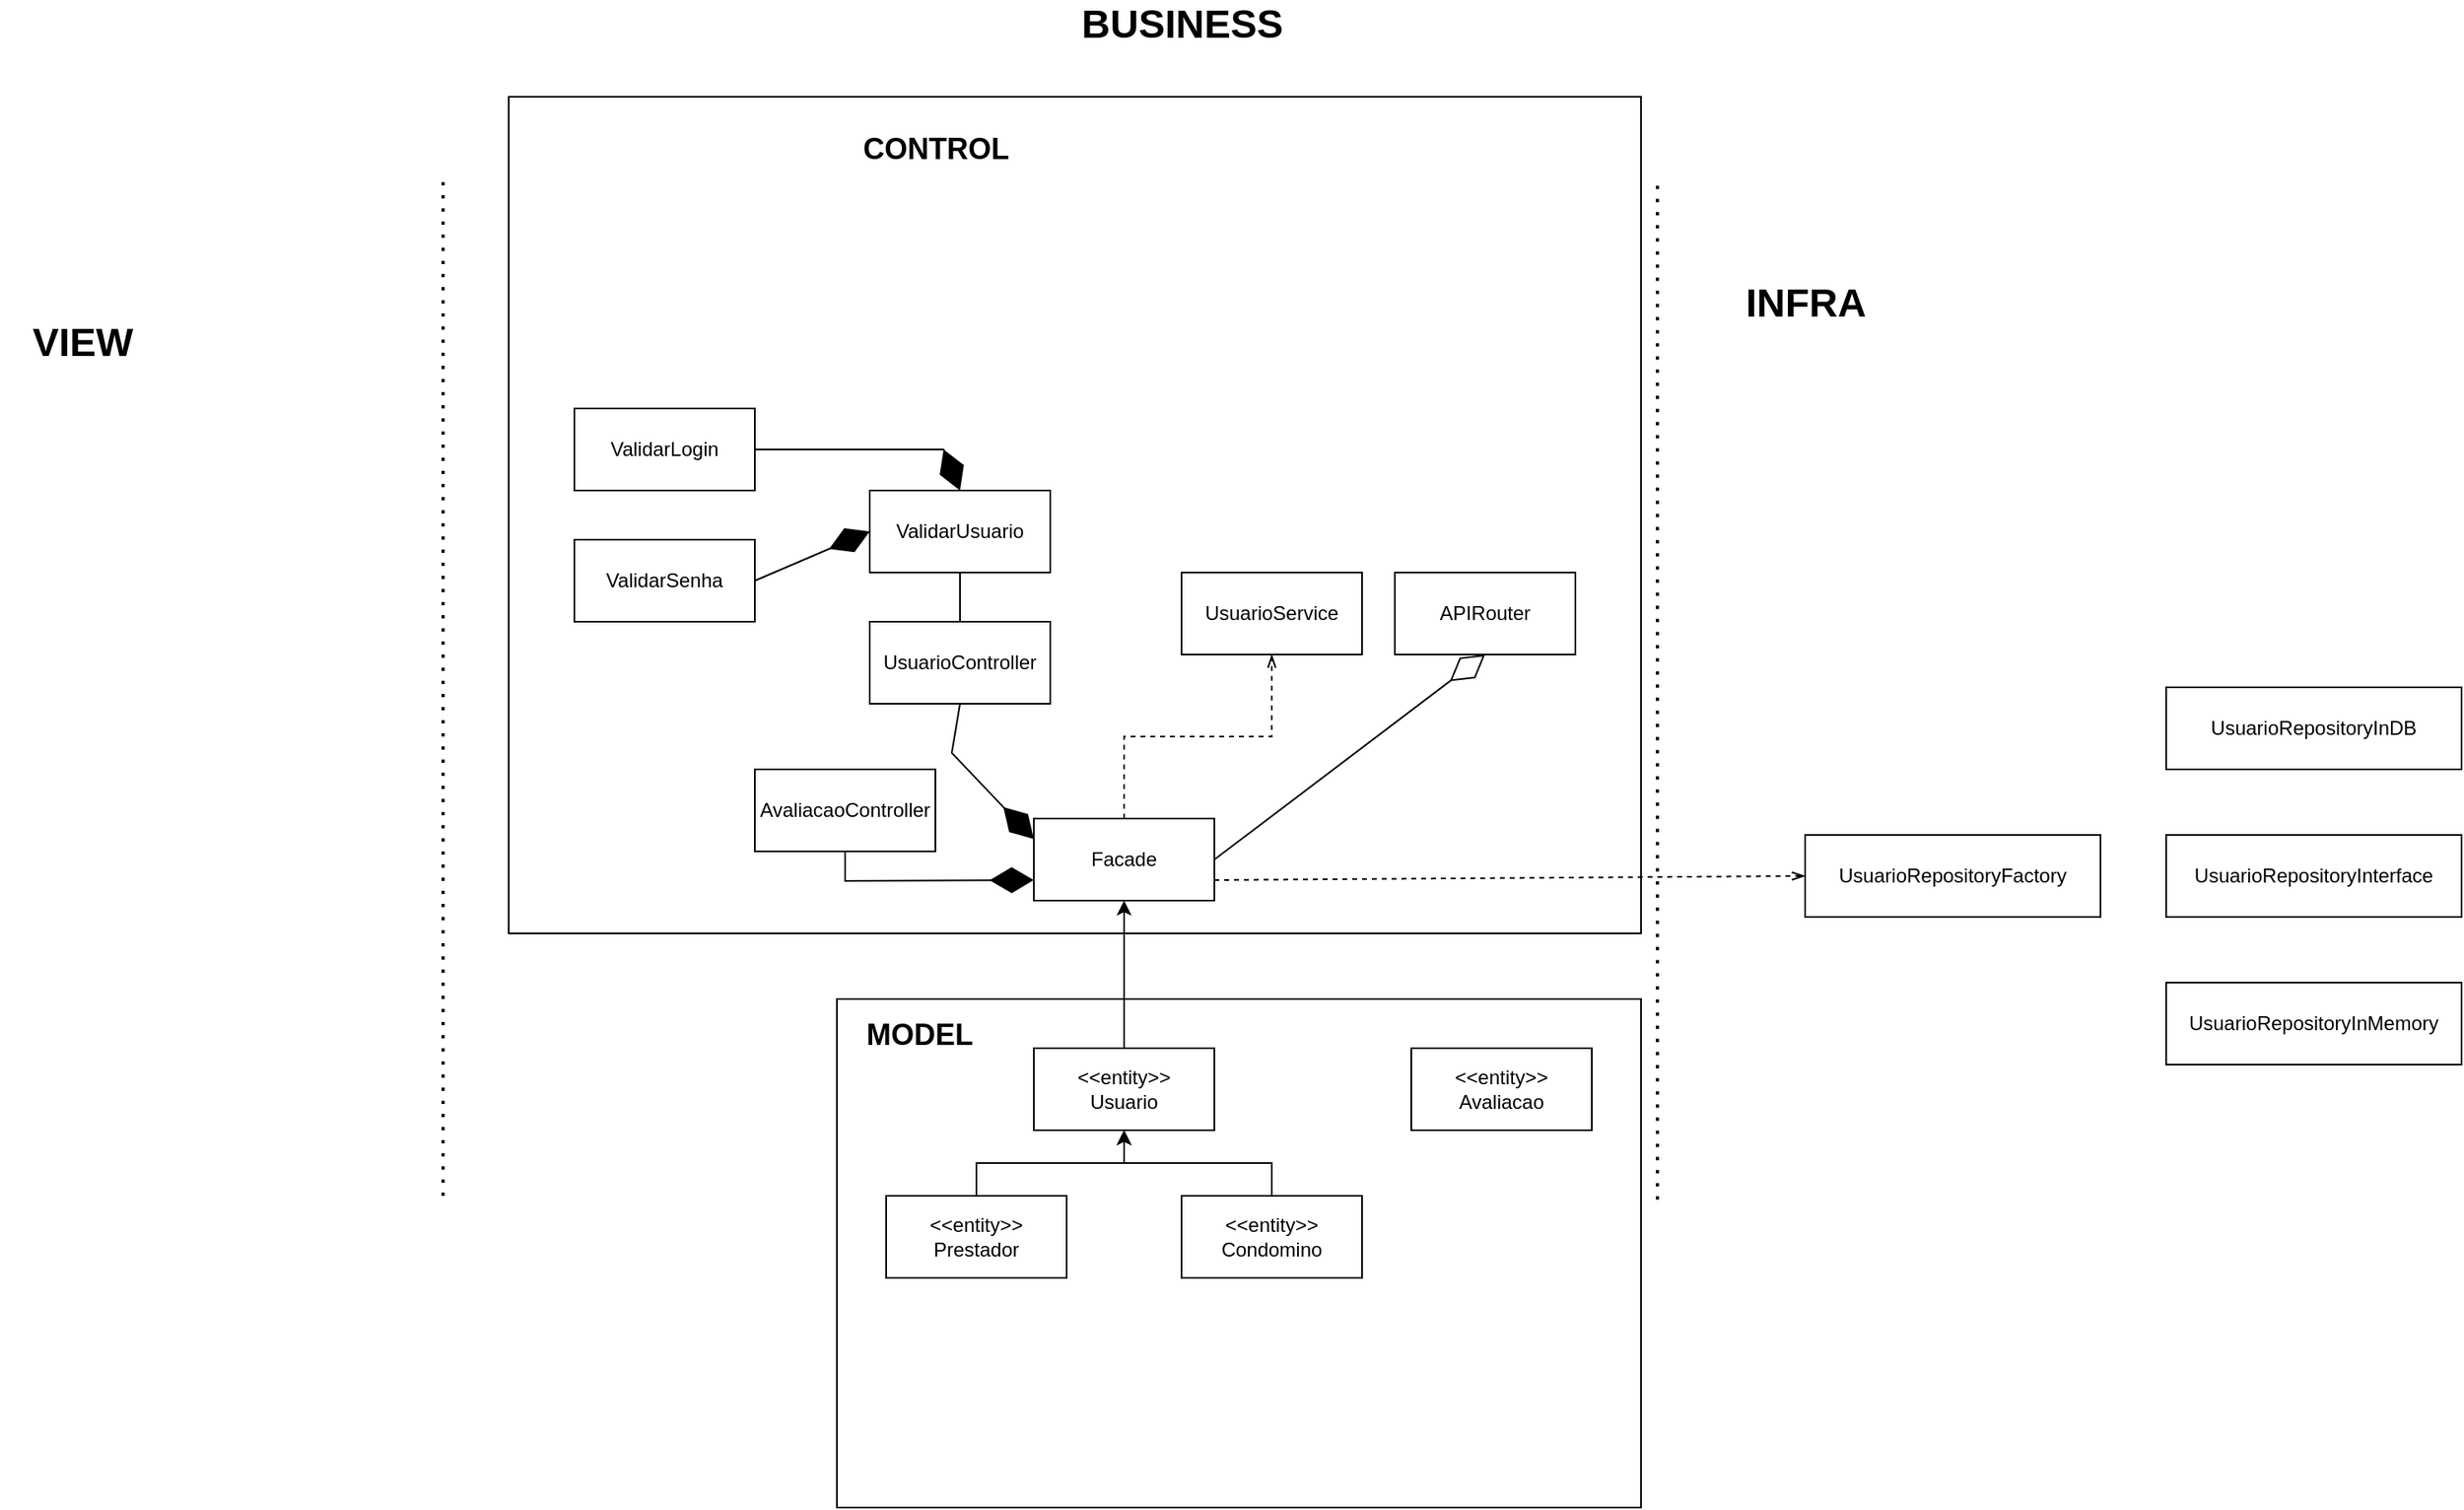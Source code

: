 <mxfile version="24.7.13">
  <diagram name="Page-1" id="ON_Y23I0H8j0SEgHxItd">
    <mxGraphModel dx="1950" dy="1643" grid="1" gridSize="10" guides="1" tooltips="1" connect="1" arrows="1" fold="1" page="1" pageScale="1" pageWidth="850" pageHeight="1100" math="0" shadow="0">
      <root>
        <mxCell id="0" />
        <mxCell id="1" parent="0" />
        <mxCell id="7rGi2LFehUQXbUcGk5Sq-1" value="" style="endArrow=none;dashed=1;html=1;dashPattern=1 3;strokeWidth=2;rounded=0;" edge="1" parent="1">
          <mxGeometry width="50" height="50" relative="1" as="geometry">
            <mxPoint x="-60" y="620" as="sourcePoint" />
            <mxPoint x="-60" y="-2.222" as="targetPoint" />
          </mxGeometry>
        </mxCell>
        <mxCell id="7rGi2LFehUQXbUcGk5Sq-2" value="" style="endArrow=none;dashed=1;html=1;dashPattern=1 3;strokeWidth=2;rounded=0;" edge="1" parent="1">
          <mxGeometry width="50" height="50" relative="1" as="geometry">
            <mxPoint x="680" y="622.22" as="sourcePoint" />
            <mxPoint x="680" y="-0.002" as="targetPoint" />
          </mxGeometry>
        </mxCell>
        <mxCell id="7rGi2LFehUQXbUcGk5Sq-5" value="VIEW" style="text;strokeColor=none;fillColor=none;html=1;fontSize=24;fontStyle=1;verticalAlign=middle;align=center;" vertex="1" parent="1">
          <mxGeometry x="-330" y="80" width="100" height="40" as="geometry" />
        </mxCell>
        <mxCell id="7rGi2LFehUQXbUcGk5Sq-6" value="BUSINESS&lt;div&gt;&lt;br&gt;&lt;/div&gt;" style="text;strokeColor=none;fillColor=none;html=1;fontSize=24;fontStyle=1;verticalAlign=middle;align=center;" vertex="1" parent="1">
          <mxGeometry x="340" y="-100" width="100" height="40" as="geometry" />
        </mxCell>
        <mxCell id="7rGi2LFehUQXbUcGk5Sq-7" value="INFRA&lt;div&gt;&lt;br&gt;&lt;/div&gt;" style="text;strokeColor=none;fillColor=none;html=1;fontSize=24;fontStyle=1;verticalAlign=middle;align=center;" vertex="1" parent="1">
          <mxGeometry x="720" y="70" width="100" height="40" as="geometry" />
        </mxCell>
        <mxCell id="7rGi2LFehUQXbUcGk5Sq-8" value="" style="rounded=0;whiteSpace=wrap;html=1;" vertex="1" parent="1">
          <mxGeometry x="-20" y="-50" width="690" height="510" as="geometry" />
        </mxCell>
        <mxCell id="7rGi2LFehUQXbUcGk5Sq-9" value="" style="rounded=0;whiteSpace=wrap;html=1;" vertex="1" parent="1">
          <mxGeometry x="180" y="500" width="490" height="310" as="geometry" />
        </mxCell>
        <mxCell id="7rGi2LFehUQXbUcGk5Sq-10" value="&lt;font style=&quot;font-size: 18px;&quot;&gt;CONTROL&lt;/font&gt;" style="text;strokeColor=none;fillColor=none;html=1;fontSize=24;fontStyle=1;verticalAlign=middle;align=center;" vertex="1" parent="1">
          <mxGeometry x="190" y="-40" width="100" height="40" as="geometry" />
        </mxCell>
        <mxCell id="7rGi2LFehUQXbUcGk5Sq-12" value="&lt;font style=&quot;font-size: 18px;&quot;&gt;MODEL&lt;/font&gt;" style="text;strokeColor=none;fillColor=none;html=1;fontSize=24;fontStyle=1;verticalAlign=middle;align=center;" vertex="1" parent="1">
          <mxGeometry x="180" y="500" width="100" height="40" as="geometry" />
        </mxCell>
        <mxCell id="7rGi2LFehUQXbUcGk5Sq-3" value="UsuarioController" style="html=1;whiteSpace=wrap;" vertex="1" parent="1">
          <mxGeometry x="200" y="270" width="110" height="50" as="geometry" />
        </mxCell>
        <mxCell id="7rGi2LFehUQXbUcGk5Sq-13" value="ValidarSenha" style="html=1;whiteSpace=wrap;" vertex="1" parent="1">
          <mxGeometry x="20" y="220" width="110" height="50" as="geometry" />
        </mxCell>
        <mxCell id="7rGi2LFehUQXbUcGk5Sq-14" value="ValidarLogin" style="html=1;whiteSpace=wrap;" vertex="1" parent="1">
          <mxGeometry x="20" y="140" width="110" height="50" as="geometry" />
        </mxCell>
        <mxCell id="7rGi2LFehUQXbUcGk5Sq-17" value="ValidarUsuario" style="html=1;whiteSpace=wrap;" vertex="1" parent="1">
          <mxGeometry x="200" y="190" width="110" height="50" as="geometry" />
        </mxCell>
        <mxCell id="7rGi2LFehUQXbUcGk5Sq-18" value="" style="endArrow=diamondThin;endFill=1;endSize=24;html=1;rounded=0;exitX=1;exitY=0.5;exitDx=0;exitDy=0;entryX=0.5;entryY=0;entryDx=0;entryDy=0;" edge="1" parent="1" source="7rGi2LFehUQXbUcGk5Sq-14" target="7rGi2LFehUQXbUcGk5Sq-17">
          <mxGeometry width="160" relative="1" as="geometry">
            <mxPoint x="320" y="340" as="sourcePoint" />
            <mxPoint x="480" y="340" as="targetPoint" />
            <Array as="points">
              <mxPoint x="245" y="165" />
            </Array>
          </mxGeometry>
        </mxCell>
        <mxCell id="7rGi2LFehUQXbUcGk5Sq-19" value="" style="endArrow=diamondThin;endFill=1;endSize=24;html=1;rounded=0;exitX=1;exitY=0.5;exitDx=0;exitDy=0;entryX=0;entryY=0.5;entryDx=0;entryDy=0;" edge="1" parent="1" source="7rGi2LFehUQXbUcGk5Sq-13" target="7rGi2LFehUQXbUcGk5Sq-17">
          <mxGeometry width="160" relative="1" as="geometry">
            <mxPoint x="510" y="210" as="sourcePoint" />
            <mxPoint x="620" y="270" as="targetPoint" />
            <Array as="points" />
          </mxGeometry>
        </mxCell>
        <mxCell id="7rGi2LFehUQXbUcGk5Sq-21" value="" style="endArrow=none;html=1;rounded=0;entryX=0.5;entryY=1;entryDx=0;entryDy=0;exitX=0.5;exitY=0;exitDx=0;exitDy=0;" edge="1" parent="1" source="7rGi2LFehUQXbUcGk5Sq-3" target="7rGi2LFehUQXbUcGk5Sq-17">
          <mxGeometry width="50" height="50" relative="1" as="geometry">
            <mxPoint x="380" y="370" as="sourcePoint" />
            <mxPoint x="430" y="320" as="targetPoint" />
          </mxGeometry>
        </mxCell>
        <mxCell id="7rGi2LFehUQXbUcGk5Sq-22" value="AvaliacaoController" style="html=1;whiteSpace=wrap;" vertex="1" parent="1">
          <mxGeometry x="130" y="360" width="110" height="50" as="geometry" />
        </mxCell>
        <mxCell id="7rGi2LFehUQXbUcGk5Sq-39" style="edgeStyle=orthogonalEdgeStyle;rounded=0;orthogonalLoop=1;jettySize=auto;html=1;dashed=1;endArrow=openThin;endFill=0;" edge="1" parent="1" source="7rGi2LFehUQXbUcGk5Sq-23" target="7rGi2LFehUQXbUcGk5Sq-37">
          <mxGeometry relative="1" as="geometry" />
        </mxCell>
        <mxCell id="7rGi2LFehUQXbUcGk5Sq-23" value="Facade" style="html=1;whiteSpace=wrap;" vertex="1" parent="1">
          <mxGeometry x="300" y="390" width="110" height="50" as="geometry" />
        </mxCell>
        <mxCell id="7rGi2LFehUQXbUcGk5Sq-33" style="edgeStyle=orthogonalEdgeStyle;rounded=0;orthogonalLoop=1;jettySize=auto;html=1;entryX=0.5;entryY=1;entryDx=0;entryDy=0;" edge="1" parent="1" source="7rGi2LFehUQXbUcGk5Sq-27" target="7rGi2LFehUQXbUcGk5Sq-23">
          <mxGeometry relative="1" as="geometry" />
        </mxCell>
        <mxCell id="7rGi2LFehUQXbUcGk5Sq-27" value="&lt;div&gt;&amp;lt;&amp;lt;entity&amp;gt;&amp;gt;&lt;/div&gt;Usuario" style="html=1;whiteSpace=wrap;" vertex="1" parent="1">
          <mxGeometry x="300" y="530" width="110" height="50" as="geometry" />
        </mxCell>
        <mxCell id="7rGi2LFehUQXbUcGk5Sq-32" style="edgeStyle=orthogonalEdgeStyle;rounded=0;orthogonalLoop=1;jettySize=auto;html=1;" edge="1" parent="1" source="7rGi2LFehUQXbUcGk5Sq-28" target="7rGi2LFehUQXbUcGk5Sq-27">
          <mxGeometry relative="1" as="geometry" />
        </mxCell>
        <mxCell id="7rGi2LFehUQXbUcGk5Sq-28" value="&lt;div&gt;&amp;lt;&amp;lt;entity&amp;gt;&amp;gt;&lt;/div&gt;&lt;div&gt;Condomino&lt;span style=&quot;color: rgba(0, 0, 0, 0); font-family: monospace; font-size: 0px; text-align: start; text-wrap: nowrap; background-color: initial;&quot;&gt;%3CmxGraphModel%3E%3Croot%3E%3CmxCell%20id%3D%220%22%2F%3E%3CmxCell%20id%3D%221%22%20parent%3D%220%22%2F%3E%3CmxCell%20id%3D%222%22%20value%3D%22%26lt%3Bdiv%26gt%3B%26amp%3Blt%3B%26amp%3Blt%3Bentity%26amp%3Bgt%3B%26amp%3Bgt%3B%26lt%3B%2Fdiv%26gt%3BUsuario%22%20style%3D%22html%3D1%3BwhiteSpace%3Dwrap%3B%22%20vertex%3D%221%22%20parent%3D%221%22%3E%3CmxGeometry%20x%3D%22360%22%20y%3D%22530%22%20width%3D%22110%22%20height%3D%2250%22%20as%3D%22geometry%22%2F%3E%3C%2FmxCell%3E%3C%2Froot%3E%3C%2FmxGraphModel%3E&lt;/span&gt;&lt;/div&gt;" style="html=1;whiteSpace=wrap;" vertex="1" parent="1">
          <mxGeometry x="390" y="620" width="110" height="50" as="geometry" />
        </mxCell>
        <mxCell id="7rGi2LFehUQXbUcGk5Sq-31" style="edgeStyle=orthogonalEdgeStyle;rounded=0;orthogonalLoop=1;jettySize=auto;html=1;" edge="1" parent="1" source="7rGi2LFehUQXbUcGk5Sq-29" target="7rGi2LFehUQXbUcGk5Sq-27">
          <mxGeometry relative="1" as="geometry" />
        </mxCell>
        <mxCell id="7rGi2LFehUQXbUcGk5Sq-29" value="&lt;div&gt;&amp;lt;&amp;lt;entity&amp;gt;&amp;gt;&lt;/div&gt;&lt;div style=&quot;text-align: center;&quot;&gt;&lt;span style=&quot;text-align: start; background-color: initial;&quot;&gt;Prestador&lt;/span&gt;&lt;span style=&quot;background-color: initial; color: rgba(0, 0, 0, 0); font-family: monospace; font-size: 0px; text-align: start; text-wrap: nowrap;&quot;&gt;%3CmxGraphModel%3E%3Croot%3E%3CmxCell%20id%3D%220%22%2F%3E%3CmxCell%20id%3D%221%22%20parent%3D%220%22%2F%3E%3CmxCell%20id%3D%222%22%20value%3D%22%26lt%3Bdiv%26gt%3B%26amp%3Blt%3B%26amp%3Blt%3Bentity%26amp%3Bgt%3B%26amp%3Bgt%3B%26lt%3B%2Fdiv%26gt%3BUsuario%22%20style%3D%22html%3D1%3BwhiteSpace%3Dwrap%3B%22%20vertex%3D%221%22%20parent%3D%221%22%3E%3CmxGeometry%20x%3D%22360%22%20y%3D%22530%22%20width%3D%22110%22%20height%3D%2250%22%20as%3D%22geometry%22%2F%3E%3C%2FmxCell%3E%3C%2Froot%3E%3C%2FmxGraphModel&lt;/span&gt;&lt;/div&gt;" style="html=1;whiteSpace=wrap;" vertex="1" parent="1">
          <mxGeometry x="210" y="620" width="110" height="50" as="geometry" />
        </mxCell>
        <mxCell id="7rGi2LFehUQXbUcGk5Sq-30" value="&lt;div&gt;&amp;lt;&amp;lt;entity&amp;gt;&amp;gt;&lt;/div&gt;&lt;div style=&quot;text-align: center;&quot;&gt;&lt;span style=&quot;text-align: start; background-color: initial;&quot;&gt;Avaliacao&lt;/span&gt;&lt;span style=&quot;color: rgba(0, 0, 0, 0); font-family: monospace; font-size: 0px; text-align: start; text-wrap: nowrap; background-color: initial;&quot;&gt;%3CmxGraphModel%3E%3Croot%3E%3CmxCell%20id%3D%220%22%2F%3E%3CmxCell%20id%3D%221%22%20parent%3D%220%22%2F%3E%3CmxCell%20id%3D%222%22%20value%3D%22%26lt%3Bdiv%26gt%3B%26amp%3Blt%3B%26amp%3Blt%3Bentity%26amp%3Bgt%3B%26amp%3Bgt%3B%26lt%3B%2Fdiv%26gt%3BUsuario%22%20style%3D%22html%3D1%3BwhiteSpace%3Dwrap%3B%22%20vertex%3D%221%22%20parent%3D%221%22%3E%3CmxGeometry%20x%3D%22360%22%20y%3D%22530%22%20width%3D%22110%22%20height%3D%2250%22%20as%3D%22geometry%22%2F%3E%3C%2FmxCell%3E%3C%2Froot%3E%3C%2FmxGraphModel%3E&lt;/span&gt;&lt;/div&gt;" style="html=1;whiteSpace=wrap;" vertex="1" parent="1">
          <mxGeometry x="530" y="530" width="110" height="50" as="geometry" />
        </mxCell>
        <mxCell id="7rGi2LFehUQXbUcGk5Sq-35" value="" style="endArrow=diamondThin;endFill=1;endSize=24;html=1;rounded=0;exitX=0.5;exitY=1;exitDx=0;exitDy=0;entryX=0;entryY=0.75;entryDx=0;entryDy=0;" edge="1" parent="1" source="7rGi2LFehUQXbUcGk5Sq-22" target="7rGi2LFehUQXbUcGk5Sq-23">
          <mxGeometry width="160" relative="1" as="geometry">
            <mxPoint x="475" y="220" as="sourcePoint" />
            <mxPoint x="300" y="430" as="targetPoint" />
            <Array as="points">
              <mxPoint x="185" y="428" />
            </Array>
          </mxGeometry>
        </mxCell>
        <mxCell id="7rGi2LFehUQXbUcGk5Sq-36" value="" style="endArrow=diamondThin;endFill=1;endSize=24;html=1;rounded=0;exitX=0.5;exitY=1;exitDx=0;exitDy=0;entryX=0;entryY=0.25;entryDx=0;entryDy=0;" edge="1" parent="1" source="7rGi2LFehUQXbUcGk5Sq-3" target="7rGi2LFehUQXbUcGk5Sq-23">
          <mxGeometry width="160" relative="1" as="geometry">
            <mxPoint x="255" y="220" as="sourcePoint" />
            <mxPoint x="310" y="265" as="targetPoint" />
            <Array as="points">
              <mxPoint x="250" y="350" />
            </Array>
          </mxGeometry>
        </mxCell>
        <mxCell id="7rGi2LFehUQXbUcGk5Sq-37" value="UsuarioService" style="html=1;whiteSpace=wrap;" vertex="1" parent="1">
          <mxGeometry x="390" y="240" width="110" height="50" as="geometry" />
        </mxCell>
        <mxCell id="7rGi2LFehUQXbUcGk5Sq-40" value="APIRouter" style="html=1;whiteSpace=wrap;" vertex="1" parent="1">
          <mxGeometry x="520" y="240" width="110" height="50" as="geometry" />
        </mxCell>
        <mxCell id="7rGi2LFehUQXbUcGk5Sq-41" style="rounded=0;orthogonalLoop=1;jettySize=auto;html=1;dashed=1;endArrow=openThin;endFill=0;exitX=1;exitY=0.75;exitDx=0;exitDy=0;entryX=0;entryY=0.5;entryDx=0;entryDy=0;" edge="1" parent="1" source="7rGi2LFehUQXbUcGk5Sq-23" target="7rGi2LFehUQXbUcGk5Sq-42">
          <mxGeometry relative="1" as="geometry">
            <mxPoint x="365" y="400" as="sourcePoint" />
            <mxPoint x="365" y="180" as="targetPoint" />
          </mxGeometry>
        </mxCell>
        <mxCell id="7rGi2LFehUQXbUcGk5Sq-42" value="UsuarioRepositoryFactory" style="html=1;whiteSpace=wrap;" vertex="1" parent="1">
          <mxGeometry x="770" y="400" width="180" height="50" as="geometry" />
        </mxCell>
        <mxCell id="7rGi2LFehUQXbUcGk5Sq-44" value="" style="endArrow=diamondThin;endFill=0;endSize=24;html=1;rounded=0;entryX=0.5;entryY=1;entryDx=0;entryDy=0;exitX=1;exitY=0.5;exitDx=0;exitDy=0;" edge="1" parent="1" source="7rGi2LFehUQXbUcGk5Sq-23" target="7rGi2LFehUQXbUcGk5Sq-40">
          <mxGeometry width="160" relative="1" as="geometry">
            <mxPoint x="400" y="300" as="sourcePoint" />
            <mxPoint x="560" y="300" as="targetPoint" />
          </mxGeometry>
        </mxCell>
        <mxCell id="7rGi2LFehUQXbUcGk5Sq-45" value="UsuarioRepositoryInterface" style="html=1;whiteSpace=wrap;" vertex="1" parent="1">
          <mxGeometry x="990" y="400" width="180" height="50" as="geometry" />
        </mxCell>
        <mxCell id="7rGi2LFehUQXbUcGk5Sq-46" value="UsuarioRepositoryInMemory&lt;span style=&quot;color: rgba(0, 0, 0, 0); font-family: monospace; font-size: 0px; text-align: start; text-wrap: nowrap;&quot;&gt;%3CmxGraphModel%3E%3Croot%3E%3CmxCell%20id%3D%220%22%2F%3E%3CmxCell%20id%3D%221%22%20parent%3D%220%22%2F%3E%3CmxCell%20id%3D%222%22%20value%3D%22UsuarioRepositoryInterface%22%20style%3D%22html%3D1%3BwhiteSpace%3Dwrap%3B%22%20vertex%3D%221%22%20parent%3D%221%22%3E%3CmxGeometry%20x%3D%22990%22%20y%3D%22310%22%20width%3D%22180%22%20height%3D%2250%22%20as%3D%22geometry%22%2F%3E%3C%2FmxCell%3E%3C%2Froot%3E%3C%2FmxGraphModel%3E&lt;/span&gt;" style="html=1;whiteSpace=wrap;" vertex="1" parent="1">
          <mxGeometry x="990" y="490" width="180" height="50" as="geometry" />
        </mxCell>
        <mxCell id="7rGi2LFehUQXbUcGk5Sq-47" value="UsuarioRepositoryInDB" style="html=1;whiteSpace=wrap;" vertex="1" parent="1">
          <mxGeometry x="990" y="310" width="180" height="50" as="geometry" />
        </mxCell>
      </root>
    </mxGraphModel>
  </diagram>
</mxfile>
